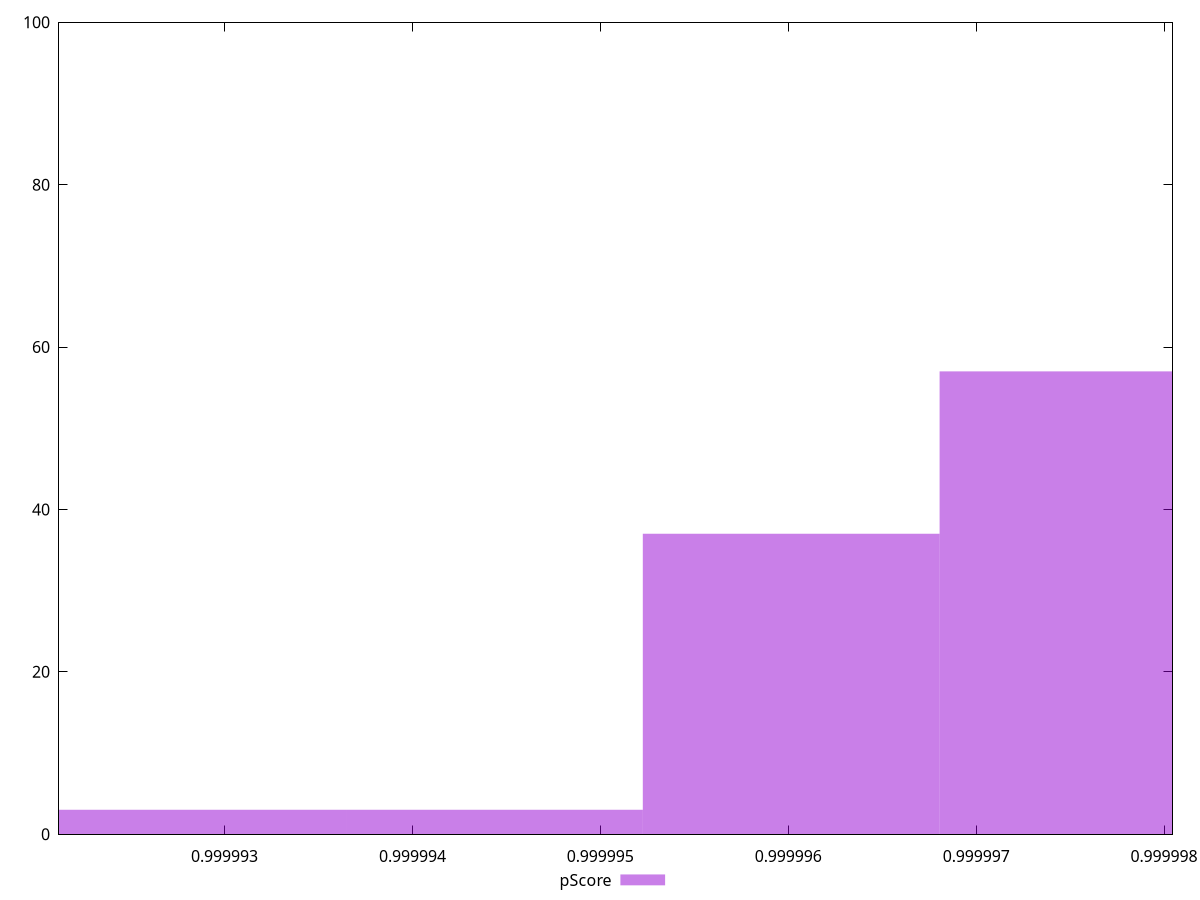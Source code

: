 reset

$pScore <<EOF
0.9999960157115576 37
0.9999975951946471 57
0.9999944362284681 3
0.9999928567453785 3
EOF

set key outside below
set boxwidth 0.0000015794830895310774
set xrange [0.9999921188970959:0.9999980449651446]
set yrange [0:100]
set trange [0:100]
set style fill transparent solid 0.5 noborder
set terminal svg size 640, 490 enhanced background rgb 'white'
set output "report_00018_2021-02-10T15-25-16.877Z/bootup-time/samples/pages+cached+noadtech/pScore/histogram.svg"

plot $pScore title "pScore" with boxes

reset
